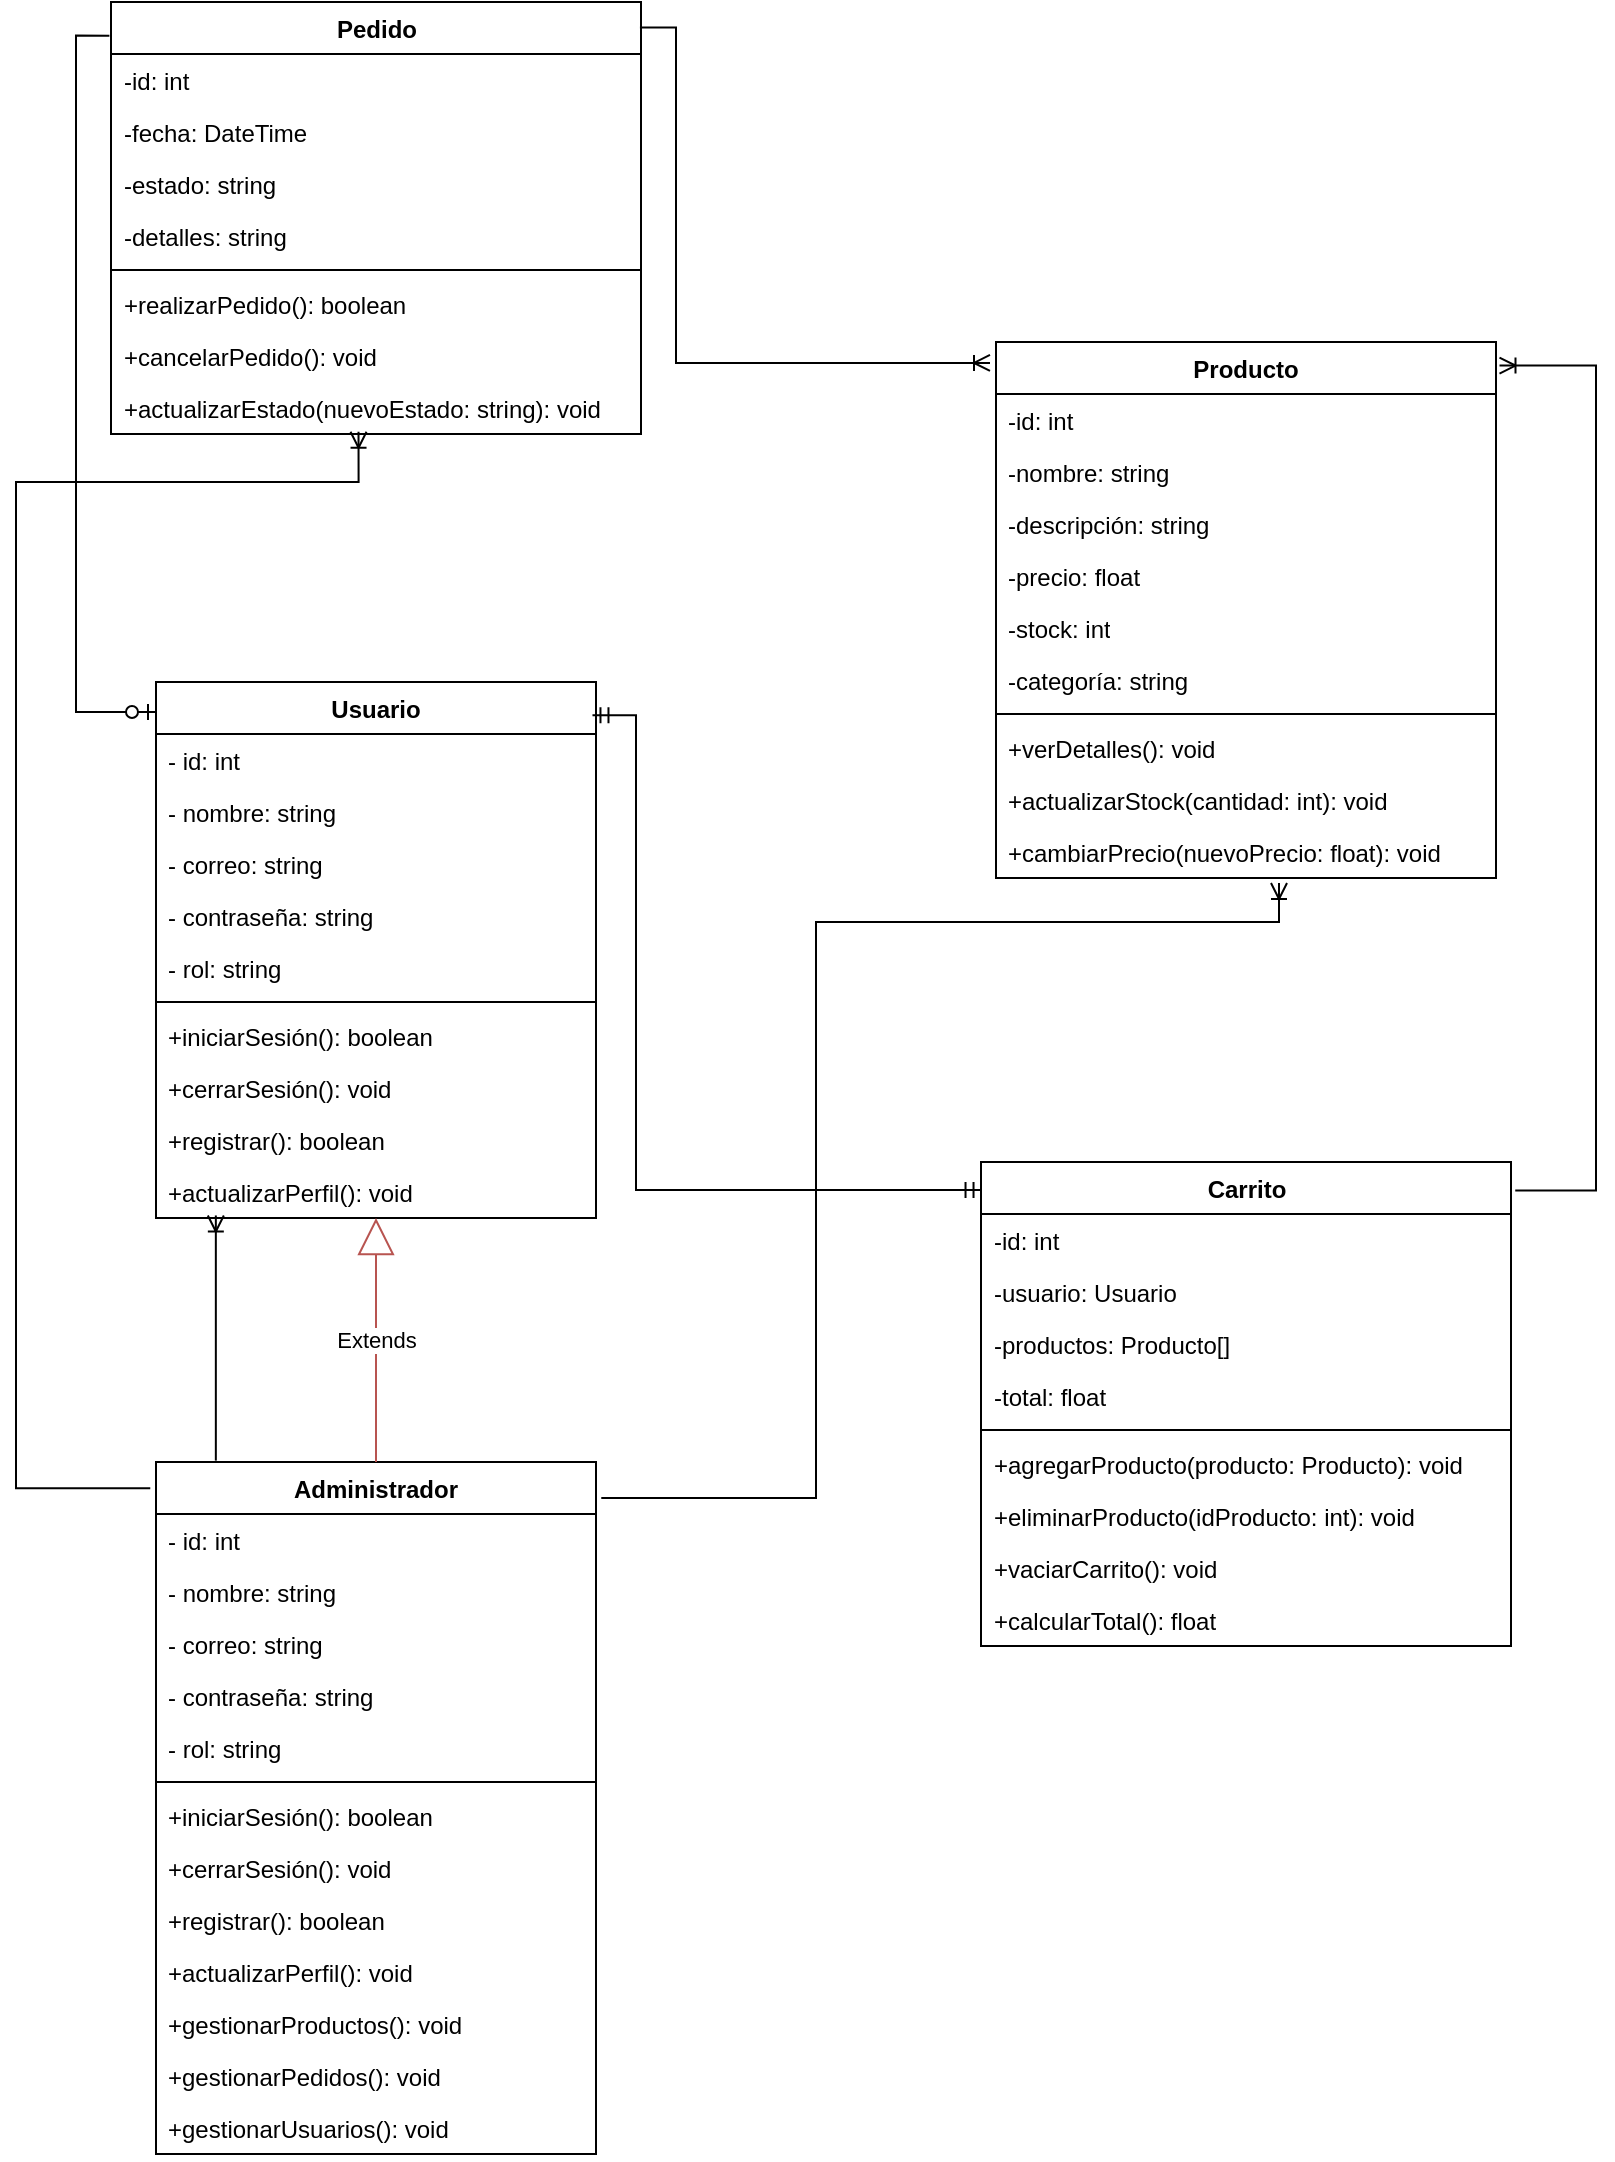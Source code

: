<mxfile version="24.2.3" type="device" pages="3">
  <diagram name="Proyecto" id="BzukNZ1Ca8IeXZOCJ7nY">
    <mxGraphModel dx="880" dy="483" grid="1" gridSize="10" guides="1" tooltips="1" connect="1" arrows="1" fold="1" page="1" pageScale="1" pageWidth="850" pageHeight="1100" math="0" shadow="0">
      <root>
        <mxCell id="0" />
        <mxCell id="1" parent="0" />
        <mxCell id="0kp1tyevgS3UqI3siFhm-5" value="Usuario" style="swimlane;fontStyle=1;align=center;verticalAlign=top;childLayout=stackLayout;horizontal=1;startSize=26;horizontalStack=0;resizeParent=1;resizeParentMax=0;resizeLast=0;collapsible=1;marginBottom=0;whiteSpace=wrap;html=1;rounded=0;" parent="1" vertex="1">
          <mxGeometry x="100" y="352" width="220" height="268" as="geometry" />
        </mxCell>
        <mxCell id="0kp1tyevgS3UqI3siFhm-6" value="- id: int" style="text;strokeColor=none;fillColor=none;align=left;verticalAlign=top;spacingLeft=4;spacingRight=4;overflow=hidden;rotatable=0;points=[[0,0.5],[1,0.5]];portConstraint=eastwest;whiteSpace=wrap;html=1;" parent="0kp1tyevgS3UqI3siFhm-5" vertex="1">
          <mxGeometry y="26" width="220" height="26" as="geometry" />
        </mxCell>
        <mxCell id="0kp1tyevgS3UqI3siFhm-9" value="- nombre: string" style="text;strokeColor=none;fillColor=none;align=left;verticalAlign=top;spacingLeft=4;spacingRight=4;overflow=hidden;rotatable=0;points=[[0,0.5],[1,0.5]];portConstraint=eastwest;whiteSpace=wrap;html=1;" parent="0kp1tyevgS3UqI3siFhm-5" vertex="1">
          <mxGeometry y="52" width="220" height="26" as="geometry" />
        </mxCell>
        <mxCell id="0kp1tyevgS3UqI3siFhm-10" value="- correo: string" style="text;strokeColor=none;fillColor=none;align=left;verticalAlign=top;spacingLeft=4;spacingRight=4;overflow=hidden;rotatable=0;points=[[0,0.5],[1,0.5]];portConstraint=eastwest;whiteSpace=wrap;html=1;" parent="0kp1tyevgS3UqI3siFhm-5" vertex="1">
          <mxGeometry y="78" width="220" height="26" as="geometry" />
        </mxCell>
        <mxCell id="0kp1tyevgS3UqI3siFhm-11" value="- contraseña: string" style="text;strokeColor=none;fillColor=none;align=left;verticalAlign=top;spacingLeft=4;spacingRight=4;overflow=hidden;rotatable=0;points=[[0,0.5],[1,0.5]];portConstraint=eastwest;whiteSpace=wrap;html=1;" parent="0kp1tyevgS3UqI3siFhm-5" vertex="1">
          <mxGeometry y="104" width="220" height="26" as="geometry" />
        </mxCell>
        <mxCell id="0kp1tyevgS3UqI3siFhm-12" value="- rol: string" style="text;strokeColor=none;fillColor=none;align=left;verticalAlign=top;spacingLeft=4;spacingRight=4;overflow=hidden;rotatable=0;points=[[0,0.5],[1,0.5]];portConstraint=eastwest;whiteSpace=wrap;html=1;" parent="0kp1tyevgS3UqI3siFhm-5" vertex="1">
          <mxGeometry y="130" width="220" height="26" as="geometry" />
        </mxCell>
        <mxCell id="0kp1tyevgS3UqI3siFhm-7" value="" style="line;strokeWidth=1;fillColor=none;align=left;verticalAlign=middle;spacingTop=-1;spacingLeft=3;spacingRight=3;rotatable=0;labelPosition=right;points=[];portConstraint=eastwest;strokeColor=inherit;" parent="0kp1tyevgS3UqI3siFhm-5" vertex="1">
          <mxGeometry y="156" width="220" height="8" as="geometry" />
        </mxCell>
        <mxCell id="0kp1tyevgS3UqI3siFhm-8" value="+iniciarSesión(): boolean" style="text;strokeColor=none;fillColor=none;align=left;verticalAlign=top;spacingLeft=4;spacingRight=4;overflow=hidden;rotatable=0;points=[[0,0.5],[1,0.5]];portConstraint=eastwest;whiteSpace=wrap;html=1;" parent="0kp1tyevgS3UqI3siFhm-5" vertex="1">
          <mxGeometry y="164" width="220" height="26" as="geometry" />
        </mxCell>
        <mxCell id="0kp1tyevgS3UqI3siFhm-14" value="+cerrarSesión(): void" style="text;strokeColor=none;fillColor=none;align=left;verticalAlign=top;spacingLeft=4;spacingRight=4;overflow=hidden;rotatable=0;points=[[0,0.5],[1,0.5]];portConstraint=eastwest;whiteSpace=wrap;html=1;" parent="0kp1tyevgS3UqI3siFhm-5" vertex="1">
          <mxGeometry y="190" width="220" height="26" as="geometry" />
        </mxCell>
        <mxCell id="0kp1tyevgS3UqI3siFhm-15" value="+registrar(): boolean" style="text;strokeColor=none;fillColor=none;align=left;verticalAlign=top;spacingLeft=4;spacingRight=4;overflow=hidden;rotatable=0;points=[[0,0.5],[1,0.5]];portConstraint=eastwest;whiteSpace=wrap;html=1;" parent="0kp1tyevgS3UqI3siFhm-5" vertex="1">
          <mxGeometry y="216" width="220" height="26" as="geometry" />
        </mxCell>
        <mxCell id="0kp1tyevgS3UqI3siFhm-16" value="+actualizarPerfil(): void" style="text;strokeColor=none;fillColor=none;align=left;verticalAlign=top;spacingLeft=4;spacingRight=4;overflow=hidden;rotatable=0;points=[[0,0.5],[1,0.5]];portConstraint=eastwest;whiteSpace=wrap;html=1;" parent="0kp1tyevgS3UqI3siFhm-5" vertex="1">
          <mxGeometry y="242" width="220" height="26" as="geometry" />
        </mxCell>
        <mxCell id="0kp1tyevgS3UqI3siFhm-19" value="Administrador" style="swimlane;fontStyle=1;align=center;verticalAlign=top;childLayout=stackLayout;horizontal=1;startSize=26;horizontalStack=0;resizeParent=1;resizeParentMax=0;resizeLast=0;collapsible=1;marginBottom=0;whiteSpace=wrap;html=1;rounded=0;" parent="1" vertex="1">
          <mxGeometry x="100" y="742" width="220" height="346" as="geometry" />
        </mxCell>
        <mxCell id="0kp1tyevgS3UqI3siFhm-20" value="- id: int" style="text;strokeColor=none;fillColor=none;align=left;verticalAlign=top;spacingLeft=4;spacingRight=4;overflow=hidden;rotatable=0;points=[[0,0.5],[1,0.5]];portConstraint=eastwest;whiteSpace=wrap;html=1;" parent="0kp1tyevgS3UqI3siFhm-19" vertex="1">
          <mxGeometry y="26" width="220" height="26" as="geometry" />
        </mxCell>
        <mxCell id="0kp1tyevgS3UqI3siFhm-21" value="- nombre: string" style="text;strokeColor=none;fillColor=none;align=left;verticalAlign=top;spacingLeft=4;spacingRight=4;overflow=hidden;rotatable=0;points=[[0,0.5],[1,0.5]];portConstraint=eastwest;whiteSpace=wrap;html=1;" parent="0kp1tyevgS3UqI3siFhm-19" vertex="1">
          <mxGeometry y="52" width="220" height="26" as="geometry" />
        </mxCell>
        <mxCell id="0kp1tyevgS3UqI3siFhm-22" value="- correo: string" style="text;strokeColor=none;fillColor=none;align=left;verticalAlign=top;spacingLeft=4;spacingRight=4;overflow=hidden;rotatable=0;points=[[0,0.5],[1,0.5]];portConstraint=eastwest;whiteSpace=wrap;html=1;" parent="0kp1tyevgS3UqI3siFhm-19" vertex="1">
          <mxGeometry y="78" width="220" height="26" as="geometry" />
        </mxCell>
        <mxCell id="0kp1tyevgS3UqI3siFhm-23" value="- contraseña: string" style="text;strokeColor=none;fillColor=none;align=left;verticalAlign=top;spacingLeft=4;spacingRight=4;overflow=hidden;rotatable=0;points=[[0,0.5],[1,0.5]];portConstraint=eastwest;whiteSpace=wrap;html=1;" parent="0kp1tyevgS3UqI3siFhm-19" vertex="1">
          <mxGeometry y="104" width="220" height="26" as="geometry" />
        </mxCell>
        <mxCell id="0kp1tyevgS3UqI3siFhm-24" value="- rol: string" style="text;strokeColor=none;fillColor=none;align=left;verticalAlign=top;spacingLeft=4;spacingRight=4;overflow=hidden;rotatable=0;points=[[0,0.5],[1,0.5]];portConstraint=eastwest;whiteSpace=wrap;html=1;" parent="0kp1tyevgS3UqI3siFhm-19" vertex="1">
          <mxGeometry y="130" width="220" height="26" as="geometry" />
        </mxCell>
        <mxCell id="0kp1tyevgS3UqI3siFhm-25" value="" style="line;strokeWidth=1;fillColor=none;align=left;verticalAlign=middle;spacingTop=-1;spacingLeft=3;spacingRight=3;rotatable=0;labelPosition=right;points=[];portConstraint=eastwest;strokeColor=inherit;" parent="0kp1tyevgS3UqI3siFhm-19" vertex="1">
          <mxGeometry y="156" width="220" height="8" as="geometry" />
        </mxCell>
        <mxCell id="0kp1tyevgS3UqI3siFhm-26" value="+iniciarSesión(): boolean" style="text;strokeColor=none;fillColor=none;align=left;verticalAlign=top;spacingLeft=4;spacingRight=4;overflow=hidden;rotatable=0;points=[[0,0.5],[1,0.5]];portConstraint=eastwest;whiteSpace=wrap;html=1;" parent="0kp1tyevgS3UqI3siFhm-19" vertex="1">
          <mxGeometry y="164" width="220" height="26" as="geometry" />
        </mxCell>
        <mxCell id="0kp1tyevgS3UqI3siFhm-27" value="+cerrarSesión(): void" style="text;strokeColor=none;fillColor=none;align=left;verticalAlign=top;spacingLeft=4;spacingRight=4;overflow=hidden;rotatable=0;points=[[0,0.5],[1,0.5]];portConstraint=eastwest;whiteSpace=wrap;html=1;" parent="0kp1tyevgS3UqI3siFhm-19" vertex="1">
          <mxGeometry y="190" width="220" height="26" as="geometry" />
        </mxCell>
        <mxCell id="0kp1tyevgS3UqI3siFhm-28" value="+registrar(): boolean" style="text;strokeColor=none;fillColor=none;align=left;verticalAlign=top;spacingLeft=4;spacingRight=4;overflow=hidden;rotatable=0;points=[[0,0.5],[1,0.5]];portConstraint=eastwest;whiteSpace=wrap;html=1;" parent="0kp1tyevgS3UqI3siFhm-19" vertex="1">
          <mxGeometry y="216" width="220" height="26" as="geometry" />
        </mxCell>
        <mxCell id="0kp1tyevgS3UqI3siFhm-29" value="+actualizarPerfil(): void" style="text;strokeColor=none;fillColor=none;align=left;verticalAlign=top;spacingLeft=4;spacingRight=4;overflow=hidden;rotatable=0;points=[[0,0.5],[1,0.5]];portConstraint=eastwest;whiteSpace=wrap;html=1;" parent="0kp1tyevgS3UqI3siFhm-19" vertex="1">
          <mxGeometry y="242" width="220" height="26" as="geometry" />
        </mxCell>
        <mxCell id="0kp1tyevgS3UqI3siFhm-30" value="+gestionarProductos(): void" style="text;strokeColor=none;fillColor=none;align=left;verticalAlign=top;spacingLeft=4;spacingRight=4;overflow=hidden;rotatable=0;points=[[0,0.5],[1,0.5]];portConstraint=eastwest;whiteSpace=wrap;html=1;" parent="0kp1tyevgS3UqI3siFhm-19" vertex="1">
          <mxGeometry y="268" width="220" height="26" as="geometry" />
        </mxCell>
        <mxCell id="0kp1tyevgS3UqI3siFhm-31" value="+gestionarPedidos(): void" style="text;strokeColor=none;fillColor=none;align=left;verticalAlign=top;spacingLeft=4;spacingRight=4;overflow=hidden;rotatable=0;points=[[0,0.5],[1,0.5]];portConstraint=eastwest;whiteSpace=wrap;html=1;" parent="0kp1tyevgS3UqI3siFhm-19" vertex="1">
          <mxGeometry y="294" width="220" height="26" as="geometry" />
        </mxCell>
        <mxCell id="0kp1tyevgS3UqI3siFhm-32" value="+gestionarUsuarios(): void" style="text;strokeColor=none;fillColor=none;align=left;verticalAlign=top;spacingLeft=4;spacingRight=4;overflow=hidden;rotatable=0;points=[[0,0.5],[1,0.5]];portConstraint=eastwest;whiteSpace=wrap;html=1;" parent="0kp1tyevgS3UqI3siFhm-19" vertex="1">
          <mxGeometry y="320" width="220" height="26" as="geometry" />
        </mxCell>
        <mxCell id="0kp1tyevgS3UqI3siFhm-33" value="Extends" style="endArrow=block;endSize=16;endFill=0;html=1;rounded=0;exitX=0.5;exitY=0;exitDx=0;exitDy=0;entryX=0.5;entryY=1;entryDx=0;entryDy=0;fillColor=#f8cecc;strokeColor=#b85450;" parent="1" source="0kp1tyevgS3UqI3siFhm-19" target="0kp1tyevgS3UqI3siFhm-5" edge="1">
          <mxGeometry width="160" relative="1" as="geometry">
            <mxPoint x="-40" y="332" as="sourcePoint" />
            <mxPoint x="120" y="332" as="targetPoint" />
          </mxGeometry>
        </mxCell>
        <mxCell id="0kp1tyevgS3UqI3siFhm-34" value="Producto" style="swimlane;fontStyle=1;align=center;verticalAlign=top;childLayout=stackLayout;horizontal=1;startSize=26;horizontalStack=0;resizeParent=1;resizeParentMax=0;resizeLast=0;collapsible=1;marginBottom=0;whiteSpace=wrap;html=1;" parent="1" vertex="1">
          <mxGeometry x="520" y="182" width="250" height="268" as="geometry" />
        </mxCell>
        <mxCell id="0kp1tyevgS3UqI3siFhm-35" value="-id: int" style="text;strokeColor=none;fillColor=none;align=left;verticalAlign=top;spacingLeft=4;spacingRight=4;overflow=hidden;rotatable=0;points=[[0,0.5],[1,0.5]];portConstraint=eastwest;whiteSpace=wrap;html=1;" parent="0kp1tyevgS3UqI3siFhm-34" vertex="1">
          <mxGeometry y="26" width="250" height="26" as="geometry" />
        </mxCell>
        <mxCell id="0kp1tyevgS3UqI3siFhm-39" value="-nombre: string" style="text;strokeColor=none;fillColor=none;align=left;verticalAlign=top;spacingLeft=4;spacingRight=4;overflow=hidden;rotatable=0;points=[[0,0.5],[1,0.5]];portConstraint=eastwest;whiteSpace=wrap;html=1;" parent="0kp1tyevgS3UqI3siFhm-34" vertex="1">
          <mxGeometry y="52" width="250" height="26" as="geometry" />
        </mxCell>
        <mxCell id="0kp1tyevgS3UqI3siFhm-41" value="-descripción: string" style="text;strokeColor=none;fillColor=none;align=left;verticalAlign=top;spacingLeft=4;spacingRight=4;overflow=hidden;rotatable=0;points=[[0,0.5],[1,0.5]];portConstraint=eastwest;whiteSpace=wrap;html=1;" parent="0kp1tyevgS3UqI3siFhm-34" vertex="1">
          <mxGeometry y="78" width="250" height="26" as="geometry" />
        </mxCell>
        <mxCell id="0kp1tyevgS3UqI3siFhm-42" value="-precio: float" style="text;strokeColor=none;fillColor=none;align=left;verticalAlign=top;spacingLeft=4;spacingRight=4;overflow=hidden;rotatable=0;points=[[0,0.5],[1,0.5]];portConstraint=eastwest;whiteSpace=wrap;html=1;" parent="0kp1tyevgS3UqI3siFhm-34" vertex="1">
          <mxGeometry y="104" width="250" height="26" as="geometry" />
        </mxCell>
        <mxCell id="0kp1tyevgS3UqI3siFhm-43" value="-stock: int" style="text;strokeColor=none;fillColor=none;align=left;verticalAlign=top;spacingLeft=4;spacingRight=4;overflow=hidden;rotatable=0;points=[[0,0.5],[1,0.5]];portConstraint=eastwest;whiteSpace=wrap;html=1;" parent="0kp1tyevgS3UqI3siFhm-34" vertex="1">
          <mxGeometry y="130" width="250" height="26" as="geometry" />
        </mxCell>
        <mxCell id="0kp1tyevgS3UqI3siFhm-45" value="-categoría: string" style="text;strokeColor=none;fillColor=none;align=left;verticalAlign=top;spacingLeft=4;spacingRight=4;overflow=hidden;rotatable=0;points=[[0,0.5],[1,0.5]];portConstraint=eastwest;whiteSpace=wrap;html=1;" parent="0kp1tyevgS3UqI3siFhm-34" vertex="1">
          <mxGeometry y="156" width="250" height="26" as="geometry" />
        </mxCell>
        <mxCell id="0kp1tyevgS3UqI3siFhm-36" value="" style="line;strokeWidth=1;fillColor=none;align=left;verticalAlign=middle;spacingTop=-1;spacingLeft=3;spacingRight=3;rotatable=0;labelPosition=right;points=[];portConstraint=eastwest;strokeColor=inherit;" parent="0kp1tyevgS3UqI3siFhm-34" vertex="1">
          <mxGeometry y="182" width="250" height="8" as="geometry" />
        </mxCell>
        <mxCell id="0kp1tyevgS3UqI3siFhm-40" value="+verDetalles(): void" style="text;strokeColor=none;fillColor=none;align=left;verticalAlign=top;spacingLeft=4;spacingRight=4;overflow=hidden;rotatable=0;points=[[0,0.5],[1,0.5]];portConstraint=eastwest;whiteSpace=wrap;html=1;" parent="0kp1tyevgS3UqI3siFhm-34" vertex="1">
          <mxGeometry y="190" width="250" height="26" as="geometry" />
        </mxCell>
        <mxCell id="0kp1tyevgS3UqI3siFhm-38" value="+actualizarStock(cantidad: int): void" style="text;strokeColor=none;fillColor=none;align=left;verticalAlign=top;spacingLeft=4;spacingRight=4;overflow=hidden;rotatable=0;points=[[0,0.5],[1,0.5]];portConstraint=eastwest;whiteSpace=wrap;html=1;" parent="0kp1tyevgS3UqI3siFhm-34" vertex="1">
          <mxGeometry y="216" width="250" height="26" as="geometry" />
        </mxCell>
        <mxCell id="0kp1tyevgS3UqI3siFhm-37" value="+cambiarPrecio(nuevoPrecio: float): void" style="text;strokeColor=none;fillColor=none;align=left;verticalAlign=top;spacingLeft=4;spacingRight=4;overflow=hidden;rotatable=0;points=[[0,0.5],[1,0.5]];portConstraint=eastwest;whiteSpace=wrap;html=1;" parent="0kp1tyevgS3UqI3siFhm-34" vertex="1">
          <mxGeometry y="242" width="250" height="26" as="geometry" />
        </mxCell>
        <mxCell id="0kp1tyevgS3UqI3siFhm-46" value="Pedido" style="swimlane;fontStyle=1;align=center;verticalAlign=top;childLayout=stackLayout;horizontal=1;startSize=26;horizontalStack=0;resizeParent=1;resizeParentMax=0;resizeLast=0;collapsible=1;marginBottom=0;whiteSpace=wrap;html=1;" parent="1" vertex="1">
          <mxGeometry x="77.5" y="12" width="265" height="216" as="geometry" />
        </mxCell>
        <mxCell id="0kp1tyevgS3UqI3siFhm-47" value="-id: int" style="text;strokeColor=none;fillColor=none;align=left;verticalAlign=top;spacingLeft=4;spacingRight=4;overflow=hidden;rotatable=0;points=[[0,0.5],[1,0.5]];portConstraint=eastwest;whiteSpace=wrap;html=1;" parent="0kp1tyevgS3UqI3siFhm-46" vertex="1">
          <mxGeometry y="26" width="265" height="26" as="geometry" />
        </mxCell>
        <mxCell id="0kp1tyevgS3UqI3siFhm-56" value="-fecha: DateTime" style="text;strokeColor=none;fillColor=none;align=left;verticalAlign=top;spacingLeft=4;spacingRight=4;overflow=hidden;rotatable=0;points=[[0,0.5],[1,0.5]];portConstraint=eastwest;whiteSpace=wrap;html=1;" parent="0kp1tyevgS3UqI3siFhm-46" vertex="1">
          <mxGeometry y="52" width="265" height="26" as="geometry" />
        </mxCell>
        <mxCell id="0kp1tyevgS3UqI3siFhm-55" value="-estado: string" style="text;strokeColor=none;fillColor=none;align=left;verticalAlign=top;spacingLeft=4;spacingRight=4;overflow=hidden;rotatable=0;points=[[0,0.5],[1,0.5]];portConstraint=eastwest;whiteSpace=wrap;html=1;" parent="0kp1tyevgS3UqI3siFhm-46" vertex="1">
          <mxGeometry y="78" width="265" height="26" as="geometry" />
        </mxCell>
        <mxCell id="0kp1tyevgS3UqI3siFhm-54" value="-detalles: string" style="text;strokeColor=none;fillColor=none;align=left;verticalAlign=top;spacingLeft=4;spacingRight=4;overflow=hidden;rotatable=0;points=[[0,0.5],[1,0.5]];portConstraint=eastwest;whiteSpace=wrap;html=1;" parent="0kp1tyevgS3UqI3siFhm-46" vertex="1">
          <mxGeometry y="104" width="265" height="26" as="geometry" />
        </mxCell>
        <mxCell id="0kp1tyevgS3UqI3siFhm-48" value="" style="line;strokeWidth=1;fillColor=none;align=left;verticalAlign=middle;spacingTop=-1;spacingLeft=3;spacingRight=3;rotatable=0;labelPosition=right;points=[];portConstraint=eastwest;strokeColor=inherit;" parent="0kp1tyevgS3UqI3siFhm-46" vertex="1">
          <mxGeometry y="130" width="265" height="8" as="geometry" />
        </mxCell>
        <mxCell id="0kp1tyevgS3UqI3siFhm-49" value="+realizarPedido(): boolean" style="text;strokeColor=none;fillColor=none;align=left;verticalAlign=top;spacingLeft=4;spacingRight=4;overflow=hidden;rotatable=0;points=[[0,0.5],[1,0.5]];portConstraint=eastwest;whiteSpace=wrap;html=1;" parent="0kp1tyevgS3UqI3siFhm-46" vertex="1">
          <mxGeometry y="138" width="265" height="26" as="geometry" />
        </mxCell>
        <mxCell id="0kp1tyevgS3UqI3siFhm-57" value="+cancelarPedido(): void" style="text;strokeColor=none;fillColor=none;align=left;verticalAlign=top;spacingLeft=4;spacingRight=4;overflow=hidden;rotatable=0;points=[[0,0.5],[1,0.5]];portConstraint=eastwest;whiteSpace=wrap;html=1;" parent="0kp1tyevgS3UqI3siFhm-46" vertex="1">
          <mxGeometry y="164" width="265" height="26" as="geometry" />
        </mxCell>
        <mxCell id="0kp1tyevgS3UqI3siFhm-58" value="+actualizarEstado(nuevoEstado: string): void" style="text;strokeColor=none;fillColor=none;align=left;verticalAlign=top;spacingLeft=4;spacingRight=4;overflow=hidden;rotatable=0;points=[[0,0.5],[1,0.5]];portConstraint=eastwest;whiteSpace=wrap;html=1;" parent="0kp1tyevgS3UqI3siFhm-46" vertex="1">
          <mxGeometry y="190" width="265" height="26" as="geometry" />
        </mxCell>
        <mxCell id="0kp1tyevgS3UqI3siFhm-59" value="Carrito" style="swimlane;fontStyle=1;align=center;verticalAlign=top;childLayout=stackLayout;horizontal=1;startSize=26;horizontalStack=0;resizeParent=1;resizeParentMax=0;resizeLast=0;collapsible=1;marginBottom=0;whiteSpace=wrap;html=1;" parent="1" vertex="1">
          <mxGeometry x="512.5" y="592" width="265" height="242" as="geometry" />
        </mxCell>
        <mxCell id="0kp1tyevgS3UqI3siFhm-60" value="-id: int" style="text;strokeColor=none;fillColor=none;align=left;verticalAlign=top;spacingLeft=4;spacingRight=4;overflow=hidden;rotatable=0;points=[[0,0.5],[1,0.5]];portConstraint=eastwest;whiteSpace=wrap;html=1;" parent="0kp1tyevgS3UqI3siFhm-59" vertex="1">
          <mxGeometry y="26" width="265" height="26" as="geometry" />
        </mxCell>
        <mxCell id="0kp1tyevgS3UqI3siFhm-66" value="-usuario: Usuario" style="text;strokeColor=none;fillColor=none;align=left;verticalAlign=top;spacingLeft=4;spacingRight=4;overflow=hidden;rotatable=0;points=[[0,0.5],[1,0.5]];portConstraint=eastwest;whiteSpace=wrap;html=1;" parent="0kp1tyevgS3UqI3siFhm-59" vertex="1">
          <mxGeometry y="52" width="265" height="26" as="geometry" />
        </mxCell>
        <mxCell id="0kp1tyevgS3UqI3siFhm-67" value="-productos: Producto[]" style="text;strokeColor=none;fillColor=none;align=left;verticalAlign=top;spacingLeft=4;spacingRight=4;overflow=hidden;rotatable=0;points=[[0,0.5],[1,0.5]];portConstraint=eastwest;whiteSpace=wrap;html=1;" parent="0kp1tyevgS3UqI3siFhm-59" vertex="1">
          <mxGeometry y="78" width="265" height="26" as="geometry" />
        </mxCell>
        <mxCell id="0kp1tyevgS3UqI3siFhm-68" value="-total: float" style="text;strokeColor=none;fillColor=none;align=left;verticalAlign=top;spacingLeft=4;spacingRight=4;overflow=hidden;rotatable=0;points=[[0,0.5],[1,0.5]];portConstraint=eastwest;whiteSpace=wrap;html=1;" parent="0kp1tyevgS3UqI3siFhm-59" vertex="1">
          <mxGeometry y="104" width="265" height="26" as="geometry" />
        </mxCell>
        <mxCell id="0kp1tyevgS3UqI3siFhm-61" value="" style="line;strokeWidth=1;fillColor=none;align=left;verticalAlign=middle;spacingTop=-1;spacingLeft=3;spacingRight=3;rotatable=0;labelPosition=right;points=[];portConstraint=eastwest;strokeColor=inherit;" parent="0kp1tyevgS3UqI3siFhm-59" vertex="1">
          <mxGeometry y="130" width="265" height="8" as="geometry" />
        </mxCell>
        <mxCell id="0kp1tyevgS3UqI3siFhm-62" value="+agregarProducto(producto: Producto): void" style="text;strokeColor=none;fillColor=none;align=left;verticalAlign=top;spacingLeft=4;spacingRight=4;overflow=hidden;rotatable=0;points=[[0,0.5],[1,0.5]];portConstraint=eastwest;whiteSpace=wrap;html=1;" parent="0kp1tyevgS3UqI3siFhm-59" vertex="1">
          <mxGeometry y="138" width="265" height="26" as="geometry" />
        </mxCell>
        <mxCell id="0kp1tyevgS3UqI3siFhm-63" value="+eliminarProducto(idProducto: int): void" style="text;strokeColor=none;fillColor=none;align=left;verticalAlign=top;spacingLeft=4;spacingRight=4;overflow=hidden;rotatable=0;points=[[0,0.5],[1,0.5]];portConstraint=eastwest;whiteSpace=wrap;html=1;" parent="0kp1tyevgS3UqI3siFhm-59" vertex="1">
          <mxGeometry y="164" width="265" height="26" as="geometry" />
        </mxCell>
        <mxCell id="0kp1tyevgS3UqI3siFhm-64" value="+vaciarCarrito(): void" style="text;strokeColor=none;fillColor=none;align=left;verticalAlign=top;spacingLeft=4;spacingRight=4;overflow=hidden;rotatable=0;points=[[0,0.5],[1,0.5]];portConstraint=eastwest;whiteSpace=wrap;html=1;" parent="0kp1tyevgS3UqI3siFhm-59" vertex="1">
          <mxGeometry y="190" width="265" height="26" as="geometry" />
        </mxCell>
        <mxCell id="0kp1tyevgS3UqI3siFhm-65" value="+calcularTotal(): float" style="text;strokeColor=none;fillColor=none;align=left;verticalAlign=top;spacingLeft=4;spacingRight=4;overflow=hidden;rotatable=0;points=[[0,0.5],[1,0.5]];portConstraint=eastwest;whiteSpace=wrap;html=1;" parent="0kp1tyevgS3UqI3siFhm-59" vertex="1">
          <mxGeometry y="216" width="265" height="26" as="geometry" />
        </mxCell>
        <mxCell id="0kp1tyevgS3UqI3siFhm-76" value="" style="edgeStyle=orthogonalEdgeStyle;fontSize=12;html=1;endArrow=ERzeroToOne;endFill=1;rounded=0;exitX=-0.003;exitY=0.078;exitDx=0;exitDy=0;exitPerimeter=0;" parent="1" source="0kp1tyevgS3UqI3siFhm-46" edge="1">
          <mxGeometry width="100" height="100" relative="1" as="geometry">
            <mxPoint x="-20.87" y="25.608" as="sourcePoint" />
            <mxPoint x="100" y="367" as="targetPoint" />
            <Array as="points">
              <mxPoint x="60" y="29" />
              <mxPoint x="60" y="367" />
            </Array>
          </mxGeometry>
        </mxCell>
        <mxCell id="0kp1tyevgS3UqI3siFhm-78" value="" style="edgeStyle=orthogonalEdgeStyle;fontSize=12;html=1;endArrow=ERoneToMany;rounded=0;exitX=0.998;exitY=0.059;exitDx=0;exitDy=0;exitPerimeter=0;entryX=-0.012;entryY=0.039;entryDx=0;entryDy=0;entryPerimeter=0;" parent="1" source="0kp1tyevgS3UqI3siFhm-46" target="0kp1tyevgS3UqI3siFhm-34" edge="1">
          <mxGeometry width="100" height="100" relative="1" as="geometry">
            <mxPoint x="340" y="482" as="sourcePoint" />
            <mxPoint x="440" y="382" as="targetPoint" />
            <Array as="points">
              <mxPoint x="360" y="25" />
              <mxPoint x="360" y="192" />
            </Array>
          </mxGeometry>
        </mxCell>
        <mxCell id="0kp1tyevgS3UqI3siFhm-79" value="" style="edgeStyle=orthogonalEdgeStyle;fontSize=12;html=1;endArrow=ERmandOne;startArrow=ERmandOne;rounded=0;exitX=0.992;exitY=0.062;exitDx=0;exitDy=0;exitPerimeter=0;entryX=0.001;entryY=0.058;entryDx=0;entryDy=0;entryPerimeter=0;" parent="1" source="0kp1tyevgS3UqI3siFhm-5" target="0kp1tyevgS3UqI3siFhm-59" edge="1">
          <mxGeometry width="100" height="100" relative="1" as="geometry">
            <mxPoint x="310" y="432" as="sourcePoint" />
            <mxPoint x="510" y="612" as="targetPoint" />
            <Array as="points">
              <mxPoint x="340" y="369" />
              <mxPoint x="340" y="606" />
            </Array>
          </mxGeometry>
        </mxCell>
        <mxCell id="0kp1tyevgS3UqI3siFhm-81" value="" style="edgeStyle=orthogonalEdgeStyle;fontSize=12;html=1;endArrow=ERoneToMany;rounded=0;entryX=1.007;entryY=0.044;entryDx=0;entryDy=0;entryPerimeter=0;exitX=1.008;exitY=0.059;exitDx=0;exitDy=0;exitPerimeter=0;" parent="1" source="0kp1tyevgS3UqI3siFhm-59" target="0kp1tyevgS3UqI3siFhm-34" edge="1">
          <mxGeometry width="100" height="100" relative="1" as="geometry">
            <mxPoint x="330" y="502" as="sourcePoint" />
            <mxPoint x="430" y="402" as="targetPoint" />
            <Array as="points">
              <mxPoint x="820" y="606" />
              <mxPoint x="820" y="194" />
            </Array>
          </mxGeometry>
        </mxCell>
        <mxCell id="0kp1tyevgS3UqI3siFhm-84" value="" style="edgeStyle=orthogonalEdgeStyle;fontSize=12;html=1;endArrow=ERoneToMany;rounded=0;exitX=1.012;exitY=0.052;exitDx=0;exitDy=0;exitPerimeter=0;entryX=0.566;entryY=1.096;entryDx=0;entryDy=0;entryPerimeter=0;" parent="1" source="0kp1tyevgS3UqI3siFhm-19" target="0kp1tyevgS3UqI3siFhm-37" edge="1">
          <mxGeometry width="100" height="100" relative="1" as="geometry">
            <mxPoint x="410" y="572" as="sourcePoint" />
            <mxPoint x="510" y="472" as="targetPoint" />
            <Array as="points">
              <mxPoint x="430" y="760" />
              <mxPoint x="430" y="472" />
              <mxPoint x="661" y="472" />
            </Array>
          </mxGeometry>
        </mxCell>
        <mxCell id="0kp1tyevgS3UqI3siFhm-85" value="" style="edgeStyle=orthogonalEdgeStyle;fontSize=12;html=1;endArrow=ERoneToMany;rounded=0;exitX=-0.013;exitY=0.038;exitDx=0;exitDy=0;exitPerimeter=0;entryX=0.467;entryY=0.956;entryDx=0;entryDy=0;entryPerimeter=0;" parent="1" source="0kp1tyevgS3UqI3siFhm-19" target="0kp1tyevgS3UqI3siFhm-58" edge="1">
          <mxGeometry width="100" height="100" relative="1" as="geometry">
            <mxPoint x="390" y="842" as="sourcePoint" />
            <mxPoint x="490" y="742" as="targetPoint" />
            <Array as="points">
              <mxPoint x="30" y="755" />
              <mxPoint x="30" y="252" />
              <mxPoint x="201" y="252" />
            </Array>
          </mxGeometry>
        </mxCell>
        <mxCell id="0kp1tyevgS3UqI3siFhm-86" value="" style="fontSize=12;html=1;endArrow=ERoneToMany;rounded=0;entryX=0.136;entryY=0.951;entryDx=0;entryDy=0;entryPerimeter=0;exitX=0.136;exitY=-0.002;exitDx=0;exitDy=0;exitPerimeter=0;" parent="1" source="0kp1tyevgS3UqI3siFhm-19" target="0kp1tyevgS3UqI3siFhm-16" edge="1">
          <mxGeometry width="100" height="100" relative="1" as="geometry">
            <mxPoint x="210" y="722" as="sourcePoint" />
            <mxPoint x="310" y="622" as="targetPoint" />
          </mxGeometry>
        </mxCell>
      </root>
    </mxGraphModel>
  </diagram>
  <diagram name="Juego de la vida" id="yutTXlrcJHXCm6pjORvI">
    <mxGraphModel dx="880" dy="483" grid="1" gridSize="10" guides="1" tooltips="1" connect="1" arrows="1" fold="1" page="1" pageScale="1" pageWidth="850" pageHeight="1100" math="0" shadow="0">
      <root>
        <mxCell id="S3D4YQlOb55LSLzTHPqk-0" />
        <mxCell id="S3D4YQlOb55LSLzTHPqk-1" parent="S3D4YQlOb55LSLzTHPqk-0" />
        <mxCell id="S3D4YQlOb55LSLzTHPqk-2" value="GameOfLife" style="swimlane;fontStyle=1;align=center;verticalAlign=top;childLayout=stackLayout;horizontal=1;startSize=26;horizontalStack=0;resizeParent=1;resizeParentMax=0;resizeLast=0;collapsible=1;marginBottom=0;whiteSpace=wrap;html=1;rounded=0;" parent="S3D4YQlOb55LSLzTHPqk-1" vertex="1">
          <mxGeometry x="80" y="100" width="220" height="216" as="geometry" />
        </mxCell>
        <mxCell id="S3D4YQlOb55LSLzTHPqk-3" value="- width: int" style="text;strokeColor=none;fillColor=none;align=left;verticalAlign=top;spacingLeft=4;spacingRight=4;overflow=hidden;rotatable=0;points=[[0,0.5],[1,0.5]];portConstraint=eastwest;whiteSpace=wrap;html=1;" parent="S3D4YQlOb55LSLzTHPqk-2" vertex="1">
          <mxGeometry y="26" width="220" height="26" as="geometry" />
        </mxCell>
        <mxCell id="S3D4YQlOb55LSLzTHPqk-4" value="- height: int" style="text;strokeColor=none;fillColor=none;align=left;verticalAlign=top;spacingLeft=4;spacingRight=4;overflow=hidden;rotatable=0;points=[[0,0.5],[1,0.5]];portConstraint=eastwest;whiteSpace=wrap;html=1;" parent="S3D4YQlOb55LSLzTHPqk-2" vertex="1">
          <mxGeometry y="52" width="220" height="26" as="geometry" />
        </mxCell>
        <mxCell id="S3D4YQlOb55LSLzTHPqk-5" value="- nxC : int" style="text;strokeColor=none;fillColor=none;align=left;verticalAlign=top;spacingLeft=4;spacingRight=4;overflow=hidden;rotatable=0;points=[[0,0.5],[1,0.5]];portConstraint=eastwest;whiteSpace=wrap;html=1;" parent="S3D4YQlOb55LSLzTHPqk-2" vertex="1">
          <mxGeometry y="78" width="220" height="26" as="geometry" />
        </mxCell>
        <mxCell id="S3D4YQlOb55LSLzTHPqk-6" value="- nyC: int" style="text;strokeColor=none;fillColor=none;align=left;verticalAlign=top;spacingLeft=4;spacingRight=4;overflow=hidden;rotatable=0;points=[[0,0.5],[1,0.5]];portConstraint=eastwest;whiteSpace=wrap;html=1;" parent="S3D4YQlOb55LSLzTHPqk-2" vertex="1">
          <mxGeometry y="104" width="220" height="26" as="geometry" />
        </mxCell>
        <mxCell id="S3D4YQlOb55LSLzTHPqk-7" value="- cells: int" style="text;strokeColor=none;fillColor=none;align=left;verticalAlign=top;spacingLeft=4;spacingRight=4;overflow=hidden;rotatable=0;points=[[0,0.5],[1,0.5]];portConstraint=eastwest;whiteSpace=wrap;html=1;" parent="S3D4YQlOb55LSLzTHPqk-2" vertex="1">
          <mxGeometry y="130" width="220" height="26" as="geometry" />
        </mxCell>
        <mxCell id="S3D4YQlOb55LSLzTHPqk-8" value="" style="line;strokeWidth=1;fillColor=none;align=left;verticalAlign=middle;spacingTop=-1;spacingLeft=3;spacingRight=3;rotatable=0;labelPosition=right;points=[];portConstraint=eastwest;strokeColor=inherit;" parent="S3D4YQlOb55LSLzTHPqk-2" vertex="1">
          <mxGeometry y="156" width="220" height="8" as="geometry" />
        </mxCell>
        <mxCell id="S3D4YQlOb55LSLzTHPqk-9" value="+&amp;nbsp;set_pattern(): void" style="text;strokeColor=none;fillColor=none;align=left;verticalAlign=top;spacingLeft=4;spacingRight=4;overflow=hidden;rotatable=0;points=[[0,0.5],[1,0.5]];portConstraint=eastwest;whiteSpace=wrap;html=1;" parent="S3D4YQlOb55LSLzTHPqk-2" vertex="1">
          <mxGeometry y="164" width="220" height="26" as="geometry" />
        </mxCell>
        <mxCell id="S3D4YQlOb55LSLzTHPqk-10" value="+&amp;nbsp;update(): void" style="text;strokeColor=none;fillColor=none;align=left;verticalAlign=top;spacingLeft=4;spacingRight=4;overflow=hidden;rotatable=0;points=[[0,0.5],[1,0.5]];portConstraint=eastwest;whiteSpace=wrap;html=1;" parent="S3D4YQlOb55LSLzTHPqk-2" vertex="1">
          <mxGeometry y="190" width="220" height="26" as="geometry" />
        </mxCell>
        <mxCell id="S3D4YQlOb55LSLzTHPqk-13" value="GameWindow" style="swimlane;fontStyle=1;align=center;verticalAlign=top;childLayout=stackLayout;horizontal=1;startSize=26;horizontalStack=0;resizeParent=1;resizeParentMax=0;resizeLast=0;collapsible=1;marginBottom=0;whiteSpace=wrap;html=1;rounded=0;" parent="S3D4YQlOb55LSLzTHPqk-1" vertex="1">
          <mxGeometry x="500" y="290" width="220" height="346" as="geometry" />
        </mxCell>
        <mxCell id="8Uv1FrTI2DzQC8mBx7DL-4" value="- width: int" style="text;strokeColor=none;fillColor=none;align=left;verticalAlign=top;spacingLeft=4;spacingRight=4;overflow=hidden;rotatable=0;points=[[0,0.5],[1,0.5]];portConstraint=eastwest;whiteSpace=wrap;html=1;" parent="S3D4YQlOb55LSLzTHPqk-13" vertex="1">
          <mxGeometry y="26" width="220" height="26" as="geometry" />
        </mxCell>
        <mxCell id="8Uv1FrTI2DzQC8mBx7DL-5" value="- height: int" style="text;strokeColor=none;fillColor=none;align=left;verticalAlign=top;spacingLeft=4;spacingRight=4;overflow=hidden;rotatable=0;points=[[0,0.5],[1,0.5]];portConstraint=eastwest;whiteSpace=wrap;html=1;" parent="S3D4YQlOb55LSLzTHPqk-13" vertex="1">
          <mxGeometry y="52" width="220" height="26" as="geometry" />
        </mxCell>
        <mxCell id="8Uv1FrTI2DzQC8mBx7DL-6" value="- nxC : int" style="text;strokeColor=none;fillColor=none;align=left;verticalAlign=top;spacingLeft=4;spacingRight=4;overflow=hidden;rotatable=0;points=[[0,0.5],[1,0.5]];portConstraint=eastwest;whiteSpace=wrap;html=1;" parent="S3D4YQlOb55LSLzTHPqk-13" vertex="1">
          <mxGeometry y="78" width="220" height="26" as="geometry" />
        </mxCell>
        <mxCell id="8Uv1FrTI2DzQC8mBx7DL-7" value="- nyC: int" style="text;strokeColor=none;fillColor=none;align=left;verticalAlign=top;spacingLeft=4;spacingRight=4;overflow=hidden;rotatable=0;points=[[0,0.5],[1,0.5]];portConstraint=eastwest;whiteSpace=wrap;html=1;" parent="S3D4YQlOb55LSLzTHPqk-13" vertex="1">
          <mxGeometry y="104" width="220" height="26" as="geometry" />
        </mxCell>
        <mxCell id="8Uv1FrTI2DzQC8mBx7DL-9" value="- cell_width : float" style="text;strokeColor=none;fillColor=none;align=left;verticalAlign=top;spacingLeft=4;spacingRight=4;overflow=hidden;rotatable=0;points=[[0,0.5],[1,0.5]];portConstraint=eastwest;whiteSpace=wrap;html=1;" parent="S3D4YQlOb55LSLzTHPqk-13" vertex="1">
          <mxGeometry y="130" width="220" height="26" as="geometry" />
        </mxCell>
        <mxCell id="8Uv1FrTI2DzQC8mBx7DL-10" value="- cell_height: float" style="text;strokeColor=none;fillColor=none;align=left;verticalAlign=top;spacingLeft=4;spacingRight=4;overflow=hidden;rotatable=0;points=[[0,0.5],[1,0.5]];portConstraint=eastwest;whiteSpace=wrap;html=1;" parent="S3D4YQlOb55LSLzTHPqk-13" vertex="1">
          <mxGeometry y="156" width="220" height="26" as="geometry" />
        </mxCell>
        <mxCell id="S3D4YQlOb55LSLzTHPqk-15" value="- game: GameOfLife" style="text;strokeColor=none;fillColor=none;align=left;verticalAlign=top;spacingLeft=4;spacingRight=4;overflow=hidden;rotatable=0;points=[[0,0.5],[1,0.5]];portConstraint=eastwest;whiteSpace=wrap;html=1;" parent="S3D4YQlOb55LSLzTHPqk-13" vertex="1">
          <mxGeometry y="182" width="220" height="26" as="geometry" />
        </mxCell>
        <mxCell id="8Uv1FrTI2DzQC8mBx7DL-14" value="- bg: Tuple [int, int, int]" style="text;strokeColor=none;fillColor=none;align=left;verticalAlign=top;spacingLeft=4;spacingRight=4;overflow=hidden;rotatable=0;points=[[0,0.5],[1,0.5]];portConstraint=eastwest;whiteSpace=wrap;html=1;" parent="S3D4YQlOb55LSLzTHPqk-13" vertex="1">
          <mxGeometry y="208" width="220" height="26" as="geometry" />
        </mxCell>
        <mxCell id="8Uv1FrTI2DzQC8mBx7DL-13" value="- screen = pygame.Surface" style="text;strokeColor=none;fillColor=none;align=left;verticalAlign=top;spacingLeft=4;spacingRight=4;overflow=hidden;rotatable=0;points=[[0,0.5],[1,0.5]];portConstraint=eastwest;whiteSpace=wrap;html=1;" parent="S3D4YQlOb55LSLzTHPqk-13" vertex="1">
          <mxGeometry y="234" width="220" height="26" as="geometry" />
        </mxCell>
        <mxCell id="S3D4YQlOb55LSLzTHPqk-19" value="" style="line;strokeWidth=1;fillColor=none;align=left;verticalAlign=middle;spacingTop=-1;spacingLeft=3;spacingRight=3;rotatable=0;labelPosition=right;points=[];portConstraint=eastwest;strokeColor=inherit;" parent="S3D4YQlOb55LSLzTHPqk-13" vertex="1">
          <mxGeometry y="260" width="220" height="8" as="geometry" />
        </mxCell>
        <mxCell id="S3D4YQlOb55LSLzTHPqk-20" value="+&amp;nbsp;draw(): void" style="text;strokeColor=none;fillColor=none;align=left;verticalAlign=top;spacingLeft=4;spacingRight=4;overflow=hidden;rotatable=0;points=[[0,0.5],[1,0.5]];portConstraint=eastwest;whiteSpace=wrap;html=1;" parent="S3D4YQlOb55LSLzTHPqk-13" vertex="1">
          <mxGeometry y="268" width="220" height="26" as="geometry" />
        </mxCell>
        <mxCell id="S3D4YQlOb55LSLzTHPqk-21" value="+&amp;nbsp;handle_events(): void" style="text;strokeColor=none;fillColor=none;align=left;verticalAlign=top;spacingLeft=4;spacingRight=4;overflow=hidden;rotatable=0;points=[[0,0.5],[1,0.5]];portConstraint=eastwest;whiteSpace=wrap;html=1;" parent="S3D4YQlOb55LSLzTHPqk-13" vertex="1">
          <mxGeometry y="294" width="220" height="26" as="geometry" />
        </mxCell>
        <mxCell id="S3D4YQlOb55LSLzTHPqk-22" value="+&amp;nbsp;run(): void" style="text;strokeColor=none;fillColor=none;align=left;verticalAlign=top;spacingLeft=4;spacingRight=4;overflow=hidden;rotatable=0;points=[[0,0.5],[1,0.5]];portConstraint=eastwest;whiteSpace=wrap;html=1;" parent="S3D4YQlOb55LSLzTHPqk-13" vertex="1">
          <mxGeometry y="320" width="220" height="26" as="geometry" />
        </mxCell>
        <mxCell id="Gn7OPp6LK5cUDFZXiDk9-0" style="edgeStyle=orthogonalEdgeStyle;rounded=0;orthogonalLoop=1;jettySize=auto;html=1;entryX=0.5;entryY=0;entryDx=0;entryDy=0;strokeColor=none;endArrow=none;endFill=0;" parent="S3D4YQlOb55LSLzTHPqk-1" source="S3D4YQlOb55LSLzTHPqk-7" target="S3D4YQlOb55LSLzTHPqk-13" edge="1">
          <mxGeometry relative="1" as="geometry" />
        </mxCell>
        <mxCell id="8Uv1FrTI2DzQC8mBx7DL-12" value="" style="endArrow=open;html=1;endSize=12;startArrow=diamondThin;startSize=14;startFill=1;edgeStyle=orthogonalEdgeStyle;align=left;verticalAlign=bottom;rounded=0;entryX=1;entryY=0.5;entryDx=0;entryDy=0;exitX=0.5;exitY=0;exitDx=0;exitDy=0;" parent="S3D4YQlOb55LSLzTHPqk-1" source="S3D4YQlOb55LSLzTHPqk-13" target="S3D4YQlOb55LSLzTHPqk-6" edge="1">
          <mxGeometry x="-1" y="3" relative="1" as="geometry">
            <mxPoint x="410" y="310" as="sourcePoint" />
            <mxPoint x="560" y="250" as="targetPoint" />
          </mxGeometry>
        </mxCell>
      </root>
    </mxGraphModel>
  </diagram>
  <diagram id="DFDFhzAQFRVAuz0_sg9n" name="Secuencia Juego de la Vida">
    <mxGraphModel dx="880" dy="483" grid="1" gridSize="10" guides="1" tooltips="1" connect="1" arrows="1" fold="1" page="1" pageScale="1" pageWidth="827" pageHeight="1169" math="0" shadow="0">
      <root>
        <mxCell id="0" />
        <mxCell id="1" parent="0" />
        <mxCell id="tNnBnlrXyITmQApDdJnP-14" value=":GameWindow" style="shape=umlLifeline;perimeter=lifelinePerimeter;whiteSpace=wrap;html=1;container=0;dropTarget=0;collapsible=0;recursiveResize=0;outlineConnect=0;portConstraint=eastwest;newEdgeStyle={&quot;edgeStyle&quot;:&quot;elbowEdgeStyle&quot;,&quot;elbow&quot;:&quot;vertical&quot;,&quot;curved&quot;:0,&quot;rounded&quot;:0};" vertex="1" parent="1">
          <mxGeometry x="90" y="150" width="100" height="360" as="geometry" />
        </mxCell>
        <mxCell id="tNnBnlrXyITmQApDdJnP-15" value="" style="html=1;points=[];perimeter=orthogonalPerimeter;outlineConnect=0;targetShapes=umlLifeline;portConstraint=eastwest;newEdgeStyle={&quot;edgeStyle&quot;:&quot;elbowEdgeStyle&quot;,&quot;elbow&quot;:&quot;vertical&quot;,&quot;curved&quot;:0,&quot;rounded&quot;:0};" vertex="1" parent="tNnBnlrXyITmQApDdJnP-14">
          <mxGeometry x="45" y="70" width="10" height="250" as="geometry" />
        </mxCell>
        <mxCell id="tNnBnlrXyITmQApDdJnP-16" value=":GameOfLife" style="shape=umlLifeline;perimeter=lifelinePerimeter;whiteSpace=wrap;html=1;container=0;dropTarget=0;collapsible=0;recursiveResize=0;outlineConnect=0;portConstraint=eastwest;newEdgeStyle={&quot;edgeStyle&quot;:&quot;elbowEdgeStyle&quot;,&quot;elbow&quot;:&quot;vertical&quot;,&quot;curved&quot;:0,&quot;rounded&quot;:0};" vertex="1" parent="1">
          <mxGeometry x="540" y="140" width="100" height="370" as="geometry" />
        </mxCell>
        <mxCell id="tNnBnlrXyITmQApDdJnP-17" value="" style="html=1;points=[];perimeter=orthogonalPerimeter;outlineConnect=0;targetShapes=umlLifeline;portConstraint=eastwest;newEdgeStyle={&quot;edgeStyle&quot;:&quot;elbowEdgeStyle&quot;,&quot;elbow&quot;:&quot;vertical&quot;,&quot;curved&quot;:0,&quot;rounded&quot;:0};" vertex="1" parent="tNnBnlrXyITmQApDdJnP-16">
          <mxGeometry x="45" y="80" width="10" height="250" as="geometry" />
        </mxCell>
        <mxCell id="tNnBnlrXyITmQApDdJnP-18" value="run()" style="html=1;verticalAlign=bottom;endArrow=block;edgeStyle=elbowEdgeStyle;elbow=vertical;curved=0;rounded=0;" edge="1" parent="1" source="tNnBnlrXyITmQApDdJnP-15" target="tNnBnlrXyITmQApDdJnP-17">
          <mxGeometry relative="1" as="geometry">
            <mxPoint x="245" y="240" as="sourcePoint" />
            <Array as="points">
              <mxPoint x="230" y="230" />
            </Array>
          </mxGeometry>
        </mxCell>
        <mxCell id="tNnBnlrXyITmQApDdJnP-19" value="set_pattern(pattern_glider, x_offset=10, y_offset=10)" style="html=1;verticalAlign=bottom;endArrow=block;edgeStyle=elbowEdgeStyle;elbow=vertical;curved=0;rounded=0;" edge="1" parent="1" source="tNnBnlrXyITmQApDdJnP-17" target="tNnBnlrXyITmQApDdJnP-15">
          <mxGeometry relative="1" as="geometry">
            <mxPoint x="225" y="270" as="sourcePoint" />
            <Array as="points">
              <mxPoint x="240" y="270" />
            </Array>
            <mxPoint x="150" y="270" as="targetPoint" />
          </mxGeometry>
        </mxCell>
        <mxCell id="tNnBnlrXyITmQApDdJnP-20" value=":pygame.Surface" style="shape=umlLifeline;perimeter=lifelinePerimeter;whiteSpace=wrap;html=1;container=0;dropTarget=0;collapsible=0;recursiveResize=0;outlineConnect=0;portConstraint=eastwest;newEdgeStyle={&quot;edgeStyle&quot;:&quot;elbowEdgeStyle&quot;,&quot;elbow&quot;:&quot;vertical&quot;,&quot;curved&quot;:0,&quot;rounded&quot;:0};" vertex="1" parent="1">
          <mxGeometry x="700" y="140" width="100" height="370" as="geometry" />
        </mxCell>
        <mxCell id="tNnBnlrXyITmQApDdJnP-21" value="" style="html=1;points=[];perimeter=orthogonalPerimeter;outlineConnect=0;targetShapes=umlLifeline;portConstraint=eastwest;newEdgeStyle={&quot;edgeStyle&quot;:&quot;elbowEdgeStyle&quot;,&quot;elbow&quot;:&quot;vertical&quot;,&quot;curved&quot;:0,&quot;rounded&quot;:0};" vertex="1" parent="tNnBnlrXyITmQApDdJnP-20">
          <mxGeometry x="45" y="80" width="10" height="250" as="geometry" />
        </mxCell>
        <mxCell id="tNnBnlrXyITmQApDdJnP-22" value="draw()" style="html=1;verticalAlign=bottom;endArrow=block;edgeStyle=elbowEdgeStyle;elbow=vertical;curved=0;rounded=0;" edge="1" parent="1">
          <mxGeometry relative="1" as="geometry">
            <mxPoint x="145" y="410" as="sourcePoint" />
            <Array as="points">
              <mxPoint x="235" y="410" />
            </Array>
            <mxPoint x="745" y="410" as="targetPoint" />
          </mxGeometry>
        </mxCell>
        <mxCell id="tNnBnlrXyITmQApDdJnP-23" value="update()" style="html=1;verticalAlign=bottom;endArrow=block;edgeStyle=elbowEdgeStyle;elbow=vertical;curved=0;rounded=0;" edge="1" parent="1" target="tNnBnlrXyITmQApDdJnP-17">
          <mxGeometry relative="1" as="geometry">
            <mxPoint x="145" y="340" as="sourcePoint" />
            <Array as="points">
              <mxPoint x="235" y="340" />
            </Array>
            <mxPoint x="580" y="340" as="targetPoint" />
          </mxGeometry>
        </mxCell>
        <mxCell id="tNnBnlrXyITmQApDdJnP-24" value="return()" style="html=1;verticalAlign=bottom;endArrow=block;edgeStyle=elbowEdgeStyle;elbow=vertical;curved=0;rounded=0;" edge="1" parent="1" target="tNnBnlrXyITmQApDdJnP-15">
          <mxGeometry relative="1" as="geometry">
            <mxPoint x="585" y="380" as="sourcePoint" />
            <Array as="points">
              <mxPoint x="240" y="380" />
            </Array>
            <mxPoint x="150" y="380" as="targetPoint" />
          </mxGeometry>
        </mxCell>
        <mxCell id="tNnBnlrXyITmQApDdJnP-25" value="return()" style="html=1;verticalAlign=bottom;endArrow=block;edgeStyle=elbowEdgeStyle;elbow=vertical;curved=0;rounded=0;" edge="1" parent="1" target="tNnBnlrXyITmQApDdJnP-15">
          <mxGeometry relative="1" as="geometry">
            <mxPoint x="745" y="440" as="sourcePoint" />
            <Array as="points">
              <mxPoint x="400" y="440" />
            </Array>
            <mxPoint x="139.5" y="440" as="targetPoint" />
          </mxGeometry>
        </mxCell>
        <mxCell id="tNnBnlrXyITmQApDdJnP-26" value="loop" style="shape=umlFrame;whiteSpace=wrap;html=1;pointerEvents=0;" vertex="1" parent="1">
          <mxGeometry x="60" y="310" width="710" height="220" as="geometry" />
        </mxCell>
      </root>
    </mxGraphModel>
  </diagram>
</mxfile>
